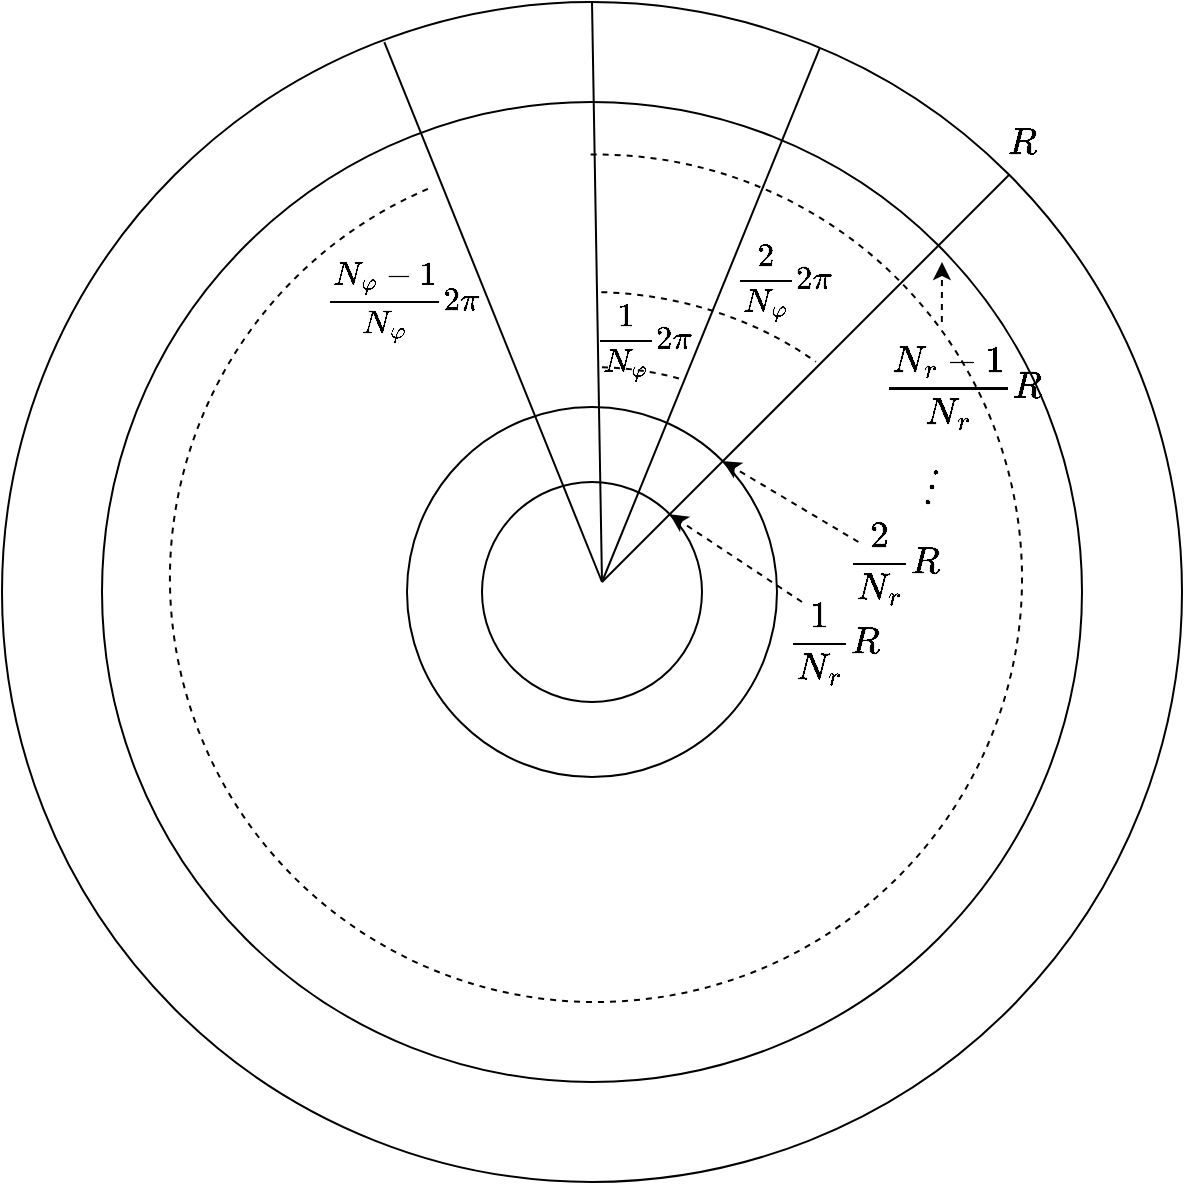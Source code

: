 <mxfile version="18.0.1" type="device"><diagram id="3fj1F_6vdgc_JtYDZL2g" name="Page-1"><mxGraphModel dx="1106" dy="997" grid="1" gridSize="10" guides="1" tooltips="1" connect="1" arrows="1" fold="1" page="1" pageScale="1" pageWidth="850" pageHeight="1100" math="1" shadow="0"><root><mxCell id="0"/><mxCell id="1" parent="0"/><mxCell id="CxtgnIJiDWNy7kbhSja8-1" value="" style="ellipse;whiteSpace=wrap;html=1;aspect=fixed;" vertex="1" parent="1"><mxGeometry x="40" y="180" width="590" height="590" as="geometry"/></mxCell><mxCell id="CxtgnIJiDWNy7kbhSja8-2" value="" style="ellipse;whiteSpace=wrap;html=1;aspect=fixed;" vertex="1" parent="1"><mxGeometry x="90" y="230" width="490" height="490" as="geometry"/></mxCell><mxCell id="CxtgnIJiDWNy7kbhSja8-4" value="" style="ellipse;whiteSpace=wrap;html=1;aspect=fixed;" vertex="1" parent="1"><mxGeometry x="242.5" y="382.5" width="185" height="185" as="geometry"/></mxCell><mxCell id="CxtgnIJiDWNy7kbhSja8-3" value="" style="ellipse;whiteSpace=wrap;html=1;aspect=fixed;" vertex="1" parent="1"><mxGeometry x="280" y="420" width="110" height="110" as="geometry"/></mxCell><mxCell id="CxtgnIJiDWNy7kbhSja8-5" value="$$\vdots$$" style="text;html=1;align=center;verticalAlign=middle;resizable=0;points=[];autosize=1;strokeColor=none;fillColor=none;fontSize=16;rotation=15;" vertex="1" parent="1"><mxGeometry x="460" y="410" width="90" height="20" as="geometry"/></mxCell><mxCell id="CxtgnIJiDWNy7kbhSja8-6" value="" style="endArrow=none;html=1;rounded=0;fontSize=16;endFill=0;" edge="1" parent="1" target="CxtgnIJiDWNy7kbhSja8-1"><mxGeometry width="50" height="50" relative="1" as="geometry"><mxPoint x="340" y="470" as="sourcePoint"/><mxPoint x="390" y="420" as="targetPoint"/></mxGeometry></mxCell><mxCell id="CxtgnIJiDWNy7kbhSja8-7" value="$$R$$" style="text;html=1;align=center;verticalAlign=middle;resizable=0;points=[];autosize=1;strokeColor=none;fillColor=none;fontSize=16;" vertex="1" parent="1"><mxGeometry x="520" y="240" width="60" height="20" as="geometry"/></mxCell><mxCell id="CxtgnIJiDWNy7kbhSja8-8" value="$$\frac{N_r-1}{N_r}R$$" style="text;html=1;align=center;verticalAlign=middle;resizable=0;points=[];autosize=1;strokeColor=none;fillColor=none;fontSize=16;" vertex="1" parent="1"><mxGeometry x="430" y="362.5" width="180" height="20" as="geometry"/></mxCell><mxCell id="CxtgnIJiDWNy7kbhSja8-9" value="$$\frac{1}{N_r}R$$" style="text;html=1;align=center;verticalAlign=middle;resizable=0;points=[];autosize=1;strokeColor=none;fillColor=none;fontSize=16;" vertex="1" parent="1"><mxGeometry x="380" y="490" width="150" height="20" as="geometry"/></mxCell><mxCell id="CxtgnIJiDWNy7kbhSja8-10" value="$$\frac{2}{N_r}R$$" style="text;html=1;align=center;verticalAlign=middle;resizable=0;points=[];autosize=1;strokeColor=none;fillColor=none;fontSize=16;" vertex="1" parent="1"><mxGeometry x="410" y="450" width="150" height="20" as="geometry"/></mxCell><mxCell id="CxtgnIJiDWNy7kbhSja8-11" value="" style="endArrow=classic;html=1;rounded=0;fontSize=16;entryX=1;entryY=0;entryDx=0;entryDy=0;dashed=1;" edge="1" parent="1" target="CxtgnIJiDWNy7kbhSja8-3"><mxGeometry width="50" height="50" relative="1" as="geometry"><mxPoint x="440" y="480" as="sourcePoint"/><mxPoint x="590" y="480" as="targetPoint"/></mxGeometry></mxCell><mxCell id="CxtgnIJiDWNy7kbhSja8-12" value="" style="endArrow=classic;html=1;rounded=0;fontSize=16;entryX=1;entryY=0;entryDx=0;entryDy=0;dashed=1;" edge="1" parent="1" source="CxtgnIJiDWNy7kbhSja8-10" target="CxtgnIJiDWNy7kbhSja8-4"><mxGeometry width="50" height="50" relative="1" as="geometry"><mxPoint x="450" y="490" as="sourcePoint"/><mxPoint x="383.891" y="446.109" as="targetPoint"/></mxGeometry></mxCell><mxCell id="CxtgnIJiDWNy7kbhSja8-13" value="" style="endArrow=classic;html=1;rounded=0;fontSize=16;dashed=1;exitX=0.444;exitY=-1.125;exitDx=0;exitDy=0;exitPerimeter=0;" edge="1" parent="1" source="CxtgnIJiDWNy7kbhSja8-8"><mxGeometry width="50" height="50" relative="1" as="geometry"><mxPoint x="478.218" y="460" as="sourcePoint"/><mxPoint x="510" y="310" as="targetPoint"/></mxGeometry></mxCell><mxCell id="CxtgnIJiDWNy7kbhSja8-14" value="" style="endArrow=none;html=1;rounded=0;fontSize=16;entryX=0.693;entryY=0.039;entryDx=0;entryDy=0;entryPerimeter=0;endFill=0;" edge="1" parent="1" target="CxtgnIJiDWNy7kbhSja8-1"><mxGeometry width="50" height="50" relative="1" as="geometry"><mxPoint x="340" y="470" as="sourcePoint"/><mxPoint x="543.597" y="266.403" as="targetPoint"/></mxGeometry></mxCell><mxCell id="CxtgnIJiDWNy7kbhSja8-15" value="" style="endArrow=none;html=1;rounded=0;fontSize=16;entryX=0.5;entryY=0;entryDx=0;entryDy=0;endFill=0;" edge="1" parent="1" target="CxtgnIJiDWNy7kbhSja8-1"><mxGeometry width="50" height="50" relative="1" as="geometry"><mxPoint x="340" y="470" as="sourcePoint"/><mxPoint x="464.21" y="207.73" as="targetPoint"/></mxGeometry></mxCell><mxCell id="CxtgnIJiDWNy7kbhSja8-16" value="" style="endArrow=none;html=1;rounded=0;fontSize=16;endFill=0;entryX=0.324;entryY=0.034;entryDx=0;entryDy=0;entryPerimeter=0;" edge="1" parent="1" target="CxtgnIJiDWNy7kbhSja8-1"><mxGeometry width="50" height="50" relative="1" as="geometry"><mxPoint x="340" y="470" as="sourcePoint"/><mxPoint x="550" y="150" as="targetPoint"/></mxGeometry></mxCell><mxCell id="CxtgnIJiDWNy7kbhSja8-18" value="" style="verticalLabelPosition=bottom;verticalAlign=top;html=1;shape=mxgraph.basic.arc;startAngle=0.005;endAngle=0.047;fontSize=16;strokeColor=default;dashed=1;" vertex="1" parent="1"><mxGeometry x="176.25" y="362.5" width="317.5" height="300" as="geometry"/></mxCell><mxCell id="CxtgnIJiDWNy7kbhSja8-20" value="" style="verticalLabelPosition=bottom;verticalAlign=top;html=1;shape=mxgraph.basic.arc;startAngle=0.005;endAngle=0.108;fontSize=16;strokeColor=default;dashed=1;" vertex="1" parent="1"><mxGeometry x="154" y="325" width="360" height="315" as="geometry"/></mxCell><mxCell id="CxtgnIJiDWNy7kbhSja8-21" value="" style="verticalLabelPosition=bottom;verticalAlign=top;html=1;shape=mxgraph.basic.arc;startAngle=0.998;endAngle=0.937;fontSize=16;strokeColor=default;dashed=1;" vertex="1" parent="1"><mxGeometry x="124" y="256.25" width="426" height="423.75" as="geometry"/></mxCell><mxCell id="CxtgnIJiDWNy7kbhSja8-22" value="$$\frac{1}{N_\varphi}2\pi$$" style="text;html=1;align=center;verticalAlign=middle;resizable=0;points=[];autosize=1;strokeColor=none;fillColor=none;fontSize=14;" vertex="1" parent="1"><mxGeometry x="270" y="340" width="180" height="20" as="geometry"/></mxCell><mxCell id="CxtgnIJiDWNy7kbhSja8-23" value="$$\frac{2}{N_\varphi}2\pi$$" style="text;html=1;align=center;verticalAlign=middle;resizable=0;points=[];autosize=1;strokeColor=none;fillColor=none;fontSize=14;" vertex="1" parent="1"><mxGeometry x="340" y="310" width="180" height="20" as="geometry"/></mxCell><mxCell id="CxtgnIJiDWNy7kbhSja8-24" value="$$\frac{N_\varphi - 1}{N_\varphi}2\pi$$" style="text;html=1;align=center;verticalAlign=middle;resizable=0;points=[];autosize=1;strokeColor=none;fillColor=none;fontSize=14;" vertex="1" parent="1"><mxGeometry x="110" y="320" width="260" height="20" as="geometry"/></mxCell></root></mxGraphModel></diagram></mxfile>
